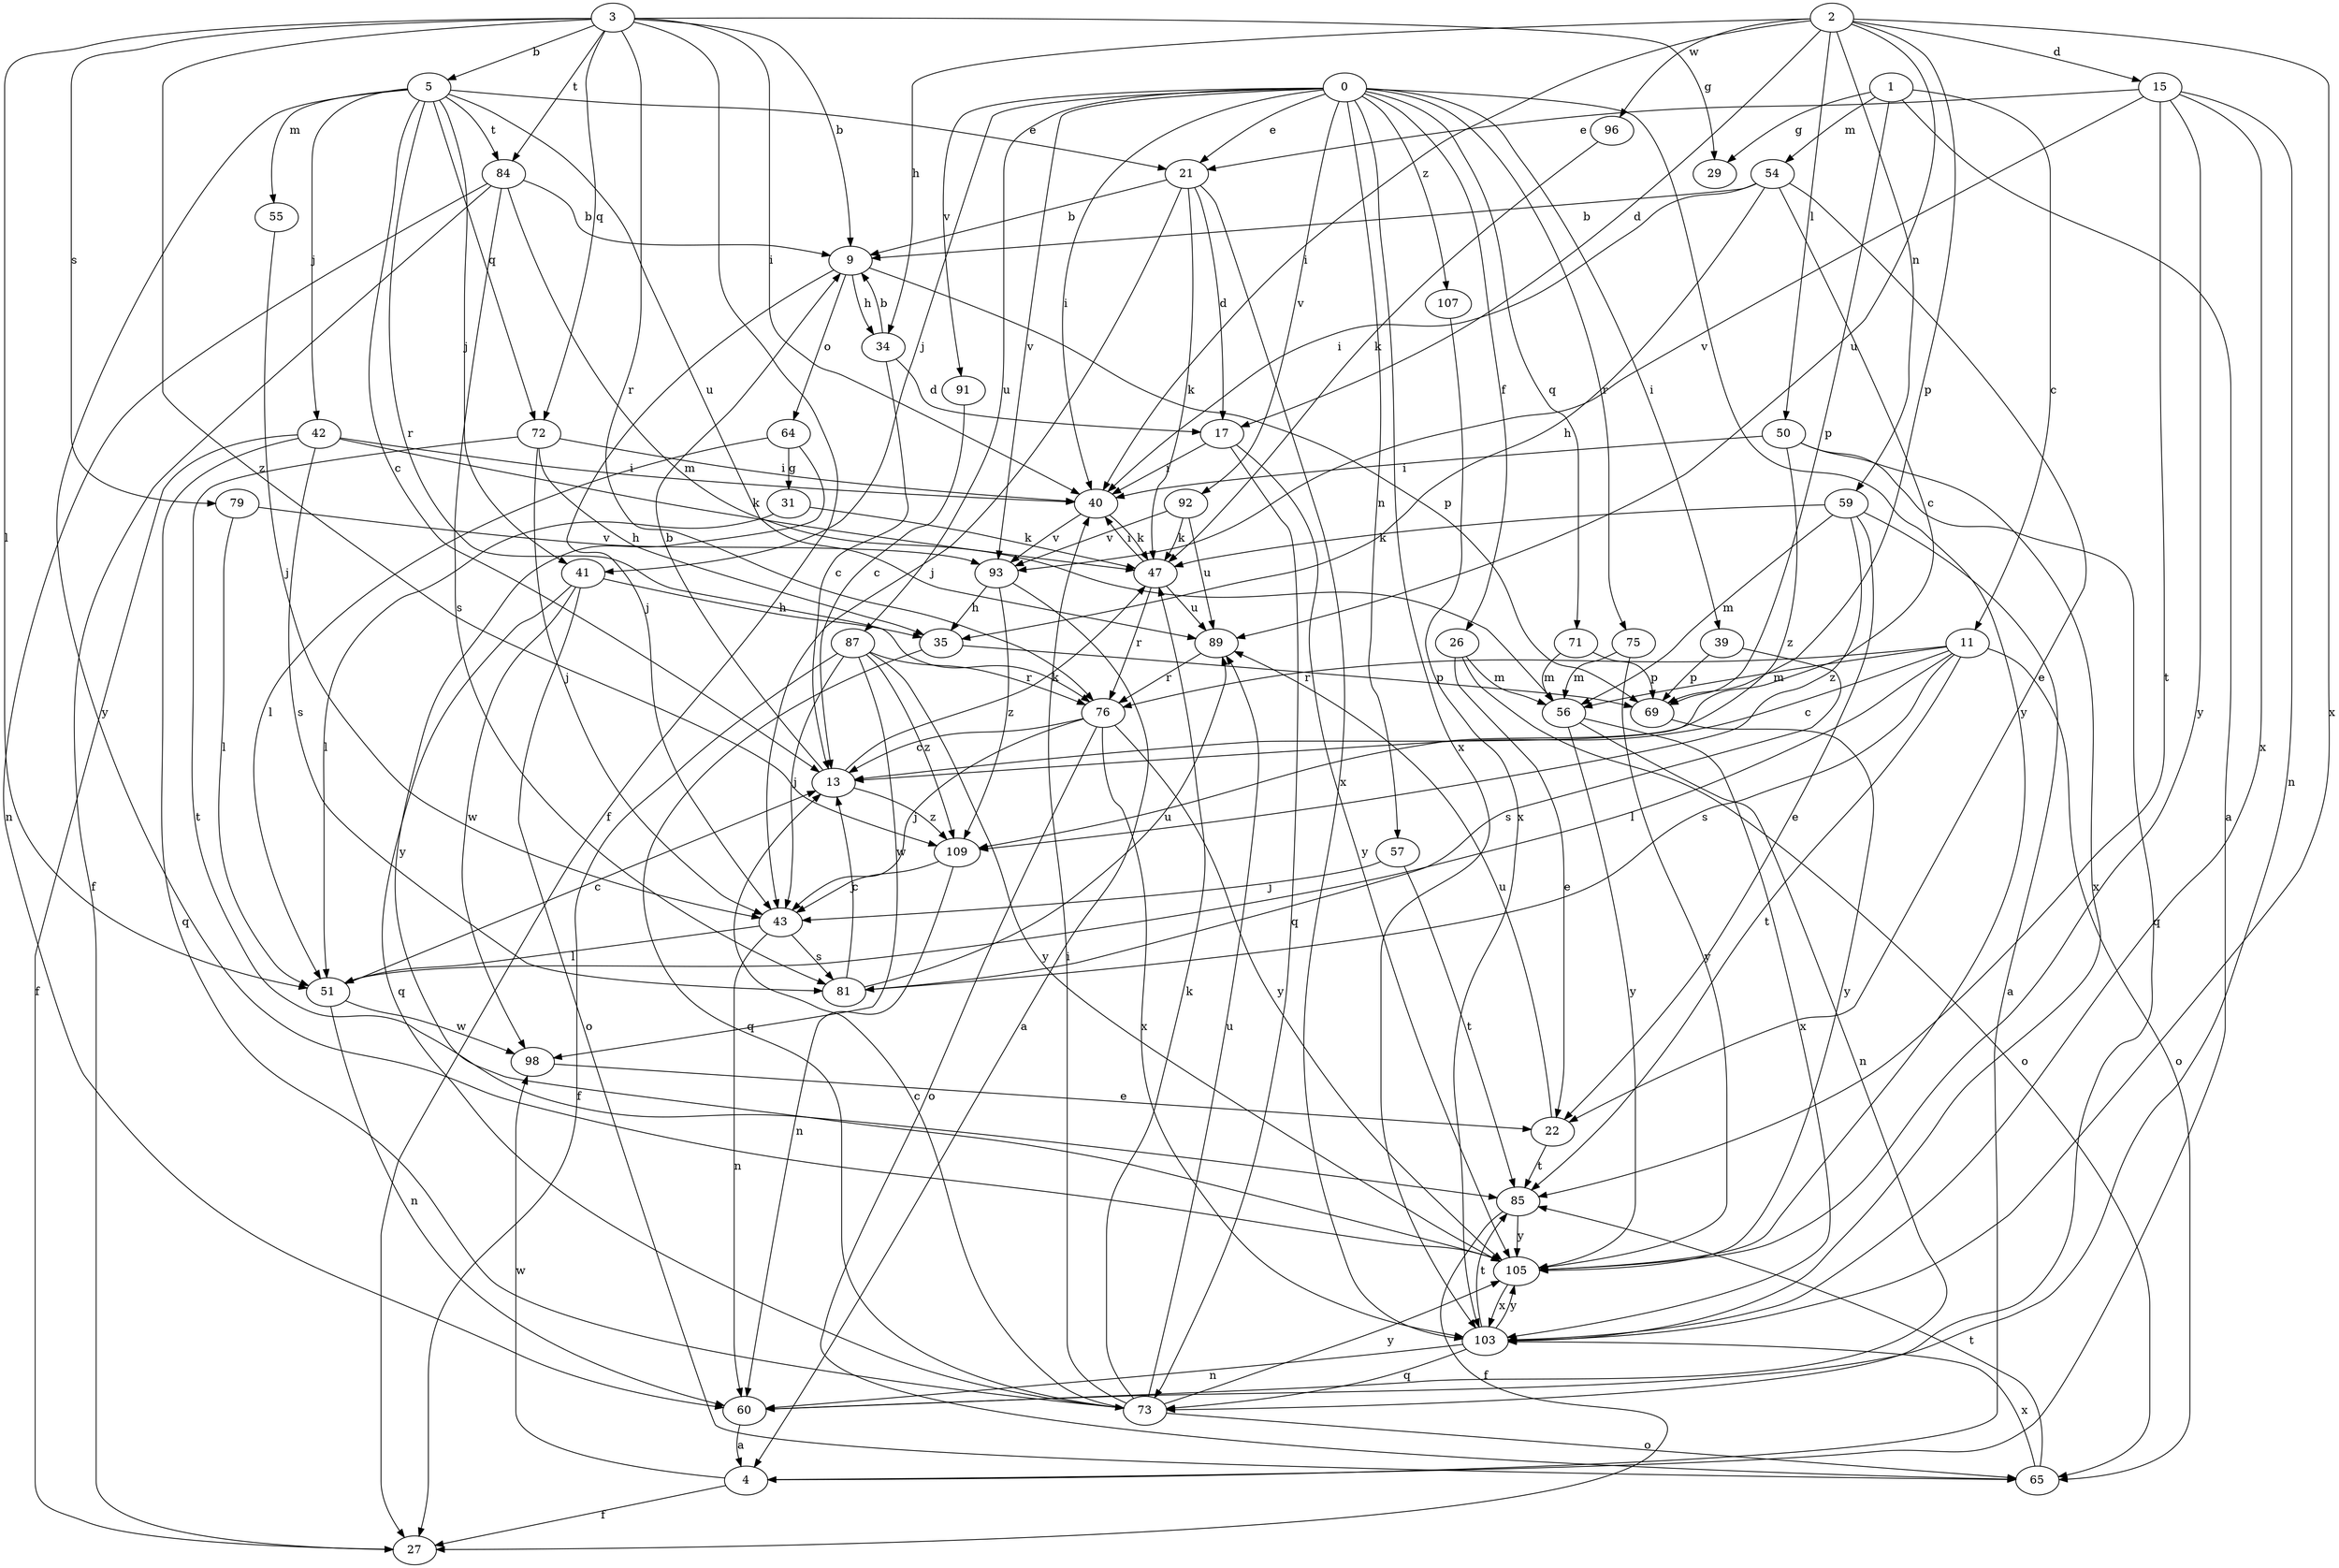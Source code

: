 strict digraph  {
0;
1;
2;
3;
4;
5;
9;
11;
13;
15;
17;
21;
22;
26;
27;
29;
31;
34;
35;
39;
40;
41;
42;
43;
47;
50;
51;
54;
55;
56;
57;
59;
60;
64;
65;
69;
71;
72;
73;
75;
76;
79;
81;
84;
85;
87;
89;
91;
92;
93;
96;
98;
103;
105;
107;
109;
0 -> 21  [label=e];
0 -> 26  [label=f];
0 -> 39  [label=i];
0 -> 40  [label=i];
0 -> 41  [label=j];
0 -> 57  [label=n];
0 -> 71  [label=q];
0 -> 75  [label=r];
0 -> 87  [label=u];
0 -> 91  [label=v];
0 -> 92  [label=v];
0 -> 93  [label=v];
0 -> 103  [label=x];
0 -> 105  [label=y];
0 -> 107  [label=z];
1 -> 4  [label=a];
1 -> 11  [label=c];
1 -> 29  [label=g];
1 -> 54  [label=m];
1 -> 69  [label=p];
2 -> 15  [label=d];
2 -> 17  [label=d];
2 -> 34  [label=h];
2 -> 40  [label=i];
2 -> 50  [label=l];
2 -> 59  [label=n];
2 -> 69  [label=p];
2 -> 89  [label=u];
2 -> 96  [label=w];
2 -> 103  [label=x];
3 -> 5  [label=b];
3 -> 9  [label=b];
3 -> 27  [label=f];
3 -> 29  [label=g];
3 -> 40  [label=i];
3 -> 51  [label=l];
3 -> 72  [label=q];
3 -> 76  [label=r];
3 -> 79  [label=s];
3 -> 84  [label=t];
3 -> 109  [label=z];
4 -> 27  [label=f];
4 -> 98  [label=w];
5 -> 13  [label=c];
5 -> 21  [label=e];
5 -> 41  [label=j];
5 -> 42  [label=j];
5 -> 55  [label=m];
5 -> 72  [label=q];
5 -> 76  [label=r];
5 -> 84  [label=t];
5 -> 89  [label=u];
5 -> 105  [label=y];
9 -> 34  [label=h];
9 -> 43  [label=j];
9 -> 64  [label=o];
9 -> 69  [label=p];
11 -> 13  [label=c];
11 -> 51  [label=l];
11 -> 56  [label=m];
11 -> 65  [label=o];
11 -> 76  [label=r];
11 -> 81  [label=s];
11 -> 85  [label=t];
13 -> 9  [label=b];
13 -> 47  [label=k];
13 -> 109  [label=z];
15 -> 21  [label=e];
15 -> 60  [label=n];
15 -> 85  [label=t];
15 -> 93  [label=v];
15 -> 103  [label=x];
15 -> 105  [label=y];
17 -> 40  [label=i];
17 -> 73  [label=q];
17 -> 105  [label=y];
21 -> 9  [label=b];
21 -> 17  [label=d];
21 -> 43  [label=j];
21 -> 47  [label=k];
21 -> 103  [label=x];
22 -> 85  [label=t];
22 -> 89  [label=u];
26 -> 22  [label=e];
26 -> 56  [label=m];
26 -> 65  [label=o];
31 -> 47  [label=k];
31 -> 51  [label=l];
34 -> 9  [label=b];
34 -> 13  [label=c];
34 -> 17  [label=d];
35 -> 69  [label=p];
35 -> 73  [label=q];
39 -> 69  [label=p];
39 -> 81  [label=s];
40 -> 47  [label=k];
40 -> 93  [label=v];
41 -> 35  [label=h];
41 -> 65  [label=o];
41 -> 73  [label=q];
41 -> 98  [label=w];
42 -> 27  [label=f];
42 -> 40  [label=i];
42 -> 47  [label=k];
42 -> 73  [label=q];
42 -> 81  [label=s];
43 -> 51  [label=l];
43 -> 60  [label=n];
43 -> 81  [label=s];
47 -> 40  [label=i];
47 -> 76  [label=r];
47 -> 89  [label=u];
50 -> 40  [label=i];
50 -> 73  [label=q];
50 -> 103  [label=x];
50 -> 109  [label=z];
51 -> 13  [label=c];
51 -> 60  [label=n];
51 -> 98  [label=w];
54 -> 9  [label=b];
54 -> 13  [label=c];
54 -> 22  [label=e];
54 -> 35  [label=h];
54 -> 40  [label=i];
55 -> 43  [label=j];
56 -> 60  [label=n];
56 -> 103  [label=x];
56 -> 105  [label=y];
57 -> 43  [label=j];
57 -> 85  [label=t];
59 -> 4  [label=a];
59 -> 22  [label=e];
59 -> 47  [label=k];
59 -> 56  [label=m];
59 -> 109  [label=z];
60 -> 4  [label=a];
64 -> 31  [label=g];
64 -> 51  [label=l];
64 -> 105  [label=y];
65 -> 85  [label=t];
65 -> 103  [label=x];
69 -> 105  [label=y];
71 -> 56  [label=m];
71 -> 69  [label=p];
72 -> 35  [label=h];
72 -> 40  [label=i];
72 -> 43  [label=j];
72 -> 85  [label=t];
73 -> 13  [label=c];
73 -> 40  [label=i];
73 -> 47  [label=k];
73 -> 65  [label=o];
73 -> 89  [label=u];
73 -> 105  [label=y];
75 -> 56  [label=m];
75 -> 105  [label=y];
76 -> 13  [label=c];
76 -> 43  [label=j];
76 -> 65  [label=o];
76 -> 103  [label=x];
76 -> 105  [label=y];
79 -> 51  [label=l];
79 -> 93  [label=v];
81 -> 13  [label=c];
81 -> 89  [label=u];
84 -> 9  [label=b];
84 -> 27  [label=f];
84 -> 56  [label=m];
84 -> 60  [label=n];
84 -> 81  [label=s];
85 -> 27  [label=f];
85 -> 105  [label=y];
87 -> 27  [label=f];
87 -> 43  [label=j];
87 -> 76  [label=r];
87 -> 98  [label=w];
87 -> 105  [label=y];
87 -> 109  [label=z];
89 -> 76  [label=r];
91 -> 13  [label=c];
92 -> 47  [label=k];
92 -> 89  [label=u];
92 -> 93  [label=v];
93 -> 4  [label=a];
93 -> 35  [label=h];
93 -> 109  [label=z];
96 -> 47  [label=k];
98 -> 22  [label=e];
103 -> 60  [label=n];
103 -> 73  [label=q];
103 -> 85  [label=t];
103 -> 105  [label=y];
105 -> 103  [label=x];
107 -> 103  [label=x];
109 -> 43  [label=j];
109 -> 60  [label=n];
}
